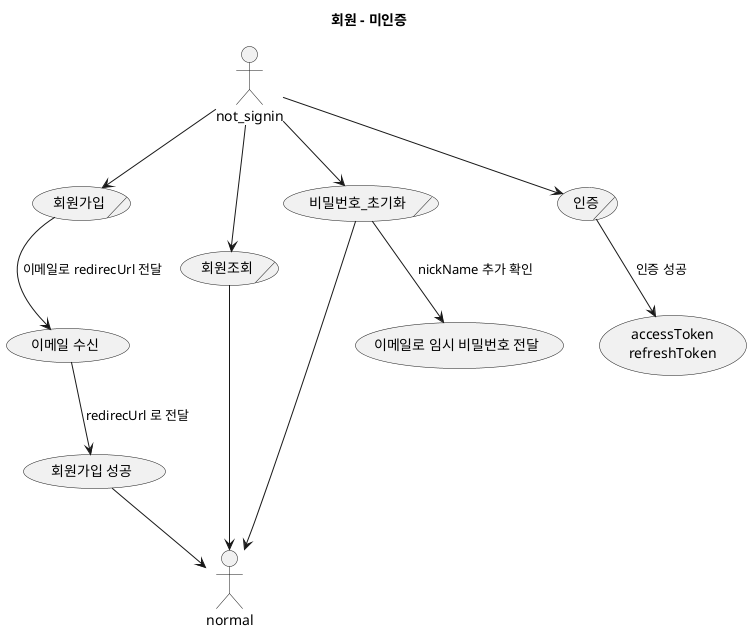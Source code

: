 @startuml

title <b> 회원 - 미인증 </b>

actor not_signin
actor normal

'not_signin 에서 시작
usecase/ 회원가입
not_signin --> 회원가입
회원가입 --> (이메일 수신): 이메일로 redirecUrl 전달
(이메일 수신) --> (회원가입 성공): redirecUrl 로 전달
(회원가입 성공) --> normal

usecase/ 회원조회
not_signin --> 회원조회
회원조회 --> normal

usecase/ 비밀번호_초기화
not_signin --> 비밀번호_초기화
비밀번호_초기화 --> normal
비밀번호_초기화 --> (이메일로 임시 비밀번호 전달): nickName 추가 확인

usecase/ 인증
not_signin --> 인증
인증 --> (accessToken\nrefreshToken):인증 성공


@enduml
